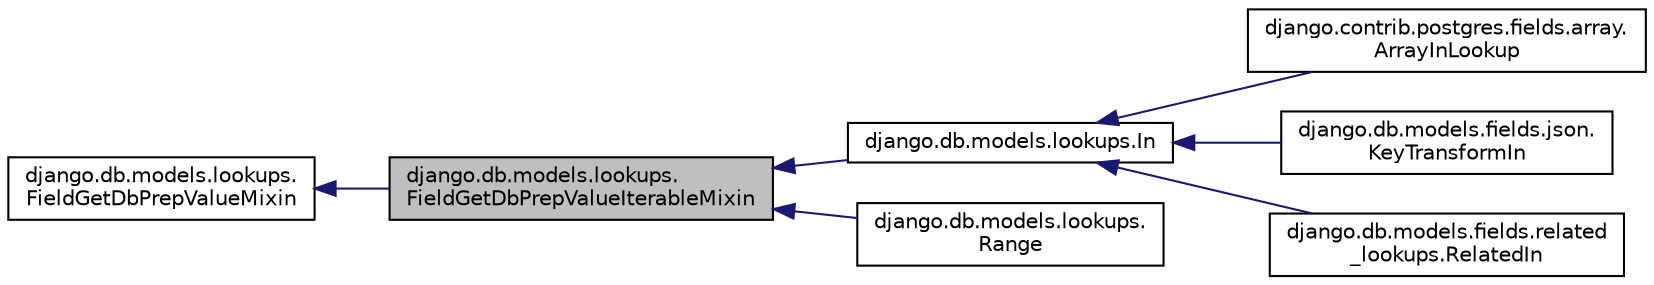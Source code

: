 digraph "django.db.models.lookups.FieldGetDbPrepValueIterableMixin"
{
 // LATEX_PDF_SIZE
  edge [fontname="Helvetica",fontsize="10",labelfontname="Helvetica",labelfontsize="10"];
  node [fontname="Helvetica",fontsize="10",shape=record];
  rankdir="LR";
  Node1 [label="django.db.models.lookups.\lFieldGetDbPrepValueIterableMixin",height=0.2,width=0.4,color="black", fillcolor="grey75", style="filled", fontcolor="black",tooltip=" "];
  Node2 -> Node1 [dir="back",color="midnightblue",fontsize="10",style="solid",fontname="Helvetica"];
  Node2 [label="django.db.models.lookups.\lFieldGetDbPrepValueMixin",height=0.2,width=0.4,color="black", fillcolor="white", style="filled",URL="$df/d62/classdjango_1_1db_1_1models_1_1lookups_1_1_field_get_db_prep_value_mixin.html",tooltip=" "];
  Node1 -> Node3 [dir="back",color="midnightblue",fontsize="10",style="solid",fontname="Helvetica"];
  Node3 [label="django.db.models.lookups.In",height=0.2,width=0.4,color="black", fillcolor="white", style="filled",URL="$da/dc2/classdjango_1_1db_1_1models_1_1lookups_1_1_in.html",tooltip=" "];
  Node3 -> Node4 [dir="back",color="midnightblue",fontsize="10",style="solid",fontname="Helvetica"];
  Node4 [label="django.contrib.postgres.fields.array.\lArrayInLookup",height=0.2,width=0.4,color="black", fillcolor="white", style="filled",URL="$db/d60/classdjango_1_1contrib_1_1postgres_1_1fields_1_1array_1_1_array_in_lookup.html",tooltip=" "];
  Node3 -> Node5 [dir="back",color="midnightblue",fontsize="10",style="solid",fontname="Helvetica"];
  Node5 [label="django.db.models.fields.json.\lKeyTransformIn",height=0.2,width=0.4,color="black", fillcolor="white", style="filled",URL="$df/d03/classdjango_1_1db_1_1models_1_1fields_1_1json_1_1_key_transform_in.html",tooltip=" "];
  Node3 -> Node6 [dir="back",color="midnightblue",fontsize="10",style="solid",fontname="Helvetica"];
  Node6 [label="django.db.models.fields.related\l_lookups.RelatedIn",height=0.2,width=0.4,color="black", fillcolor="white", style="filled",URL="$d6/d20/classdjango_1_1db_1_1models_1_1fields_1_1related__lookups_1_1_related_in.html",tooltip=" "];
  Node1 -> Node7 [dir="back",color="midnightblue",fontsize="10",style="solid",fontname="Helvetica"];
  Node7 [label="django.db.models.lookups.\lRange",height=0.2,width=0.4,color="black", fillcolor="white", style="filled",URL="$da/da2/classdjango_1_1db_1_1models_1_1lookups_1_1_range.html",tooltip=" "];
}
